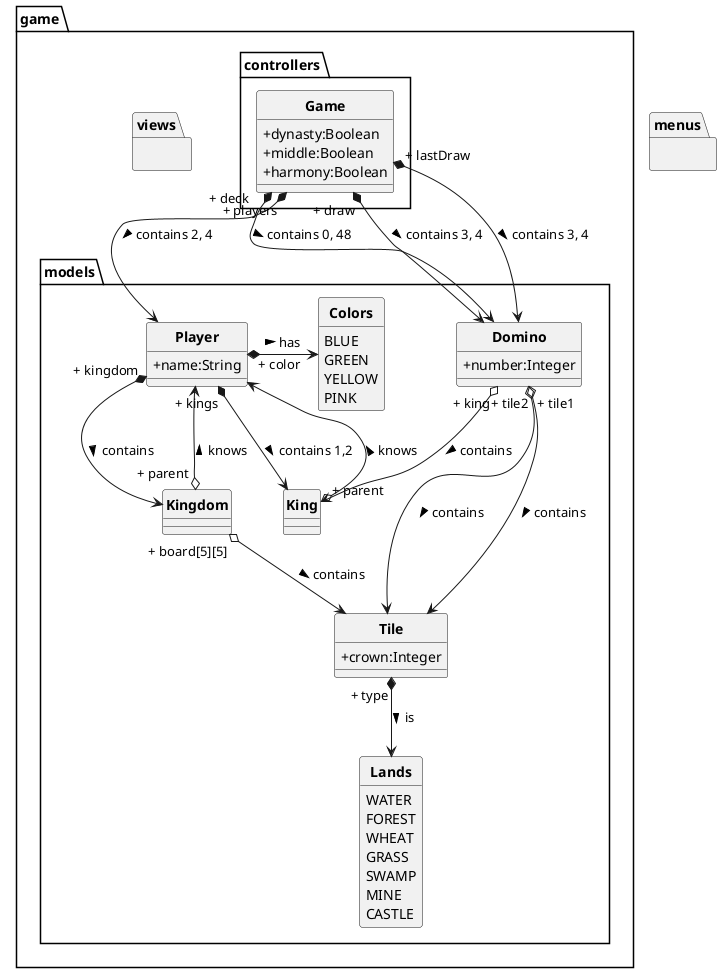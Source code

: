 @startuml
'https://plantuml.com/class-diagram

skinparam style strictuml
skinparam classAttributeIconSize 0
skinparam classFontStyle Bold
hide enum methods


package menus {

}

package game {
    package views {



    }

    package controllers {

        class Game {
            + dynasty:Boolean
            + middle:Boolean
            + harmony:Boolean
        }

    }

    package models {

        class Player {
            + name:String
        }

        class King {

        }

        class Kingdom {

        }

        class Domino {
            + number:Integer
        }

        class Tile {
            + crown:Integer
        }

        enum Lands {
            WATER
            FOREST
            WHEAT
            GRASS
            SWAMP
            MINE
            CASTLE
        }

        enum Colors {
            BLUE
            GREEN
            YELLOW
            PINK
        }

    }

    Game *--> Player : " + players" > contains 2, 4
    Game *--> Domino : " + deck" > contains 0, 48
    Game *--> Domino : " + draw" > contains 3, 4
    Game *--> Domino : " + lastDraw" > contains 3, 4

    Player *--> Kingdom : " + kingdom" > contains
    Player *--> King : " + kings" > contains 1,2
    Player *-> Colors : " + color" > has

    King o--> Player : " + parent" > knows

    Kingdom o--> Player : " + parent" > knows
    Kingdom o--> Tile : " + board[5][5]" > contains

    Domino o--> Tile : " + tile1" > contains
    Domino o--> Tile : " + tile2" > contains
    Domino o--> King : " + king" > contains

    Tile *--> Lands : " + type" > is

}

@enduml